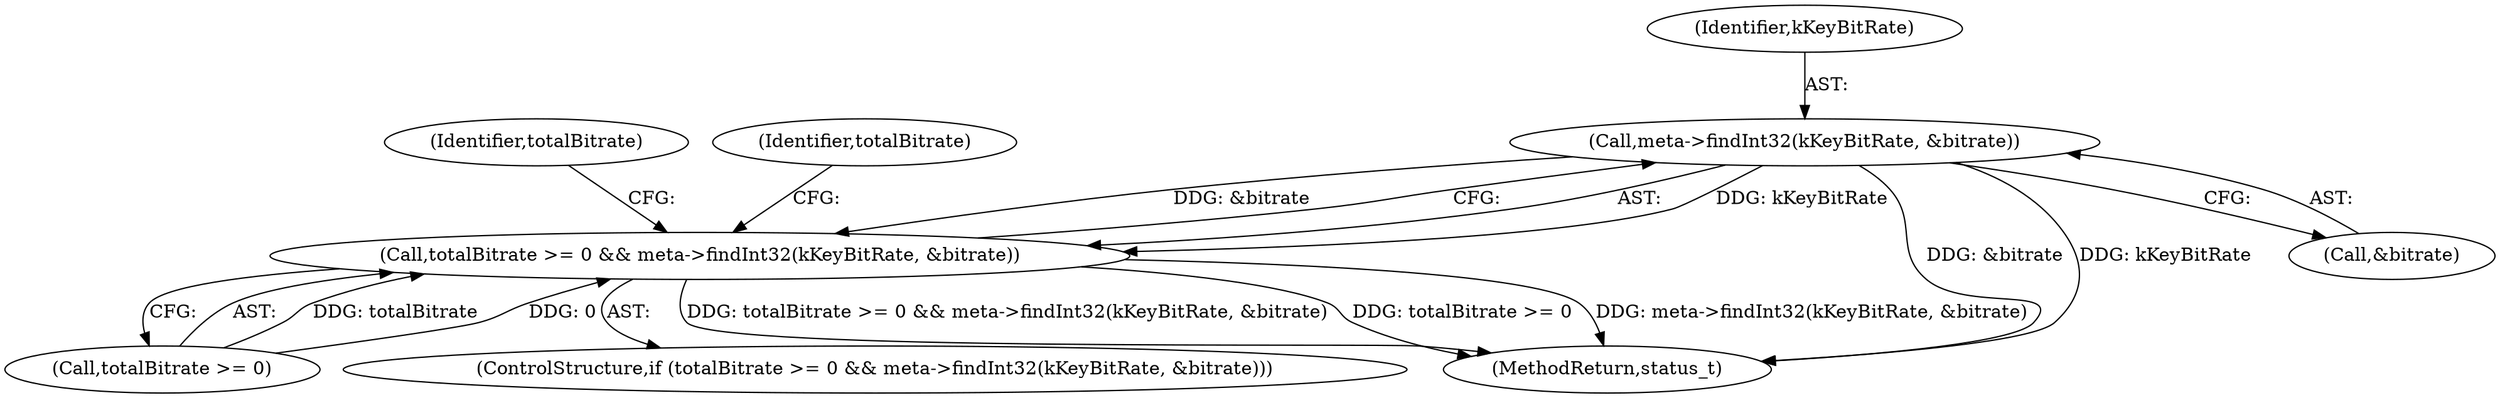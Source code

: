 digraph "1_Android_f81038006b4c59a5a148dcad887371206033c28f@del" {
"1000405" [label="(Call,meta->findInt32(kKeyBitRate, &bitrate))"];
"1000401" [label="(Call,totalBitrate >= 0 && meta->findInt32(kKeyBitRate, &bitrate))"];
"1000405" [label="(Call,meta->findInt32(kKeyBitRate, &bitrate))"];
"1000400" [label="(ControlStructure,if (totalBitrate >= 0 && meta->findInt32(kKeyBitRate, &bitrate)))"];
"1000424" [label="(MethodReturn,status_t)"];
"1000407" [label="(Call,&bitrate)"];
"1000416" [label="(Identifier,totalBitrate)"];
"1000402" [label="(Call,totalBitrate >= 0)"];
"1000401" [label="(Call,totalBitrate >= 0 && meta->findInt32(kKeyBitRate, &bitrate))"];
"1000411" [label="(Identifier,totalBitrate)"];
"1000406" [label="(Identifier,kKeyBitRate)"];
"1000405" -> "1000401"  [label="AST: "];
"1000405" -> "1000407"  [label="CFG: "];
"1000406" -> "1000405"  [label="AST: "];
"1000407" -> "1000405"  [label="AST: "];
"1000401" -> "1000405"  [label="CFG: "];
"1000405" -> "1000424"  [label="DDG: &bitrate"];
"1000405" -> "1000424"  [label="DDG: kKeyBitRate"];
"1000405" -> "1000401"  [label="DDG: kKeyBitRate"];
"1000405" -> "1000401"  [label="DDG: &bitrate"];
"1000401" -> "1000400"  [label="AST: "];
"1000401" -> "1000402"  [label="CFG: "];
"1000402" -> "1000401"  [label="AST: "];
"1000411" -> "1000401"  [label="CFG: "];
"1000416" -> "1000401"  [label="CFG: "];
"1000401" -> "1000424"  [label="DDG: meta->findInt32(kKeyBitRate, &bitrate)"];
"1000401" -> "1000424"  [label="DDG: totalBitrate >= 0 && meta->findInt32(kKeyBitRate, &bitrate)"];
"1000401" -> "1000424"  [label="DDG: totalBitrate >= 0"];
"1000402" -> "1000401"  [label="DDG: totalBitrate"];
"1000402" -> "1000401"  [label="DDG: 0"];
}
